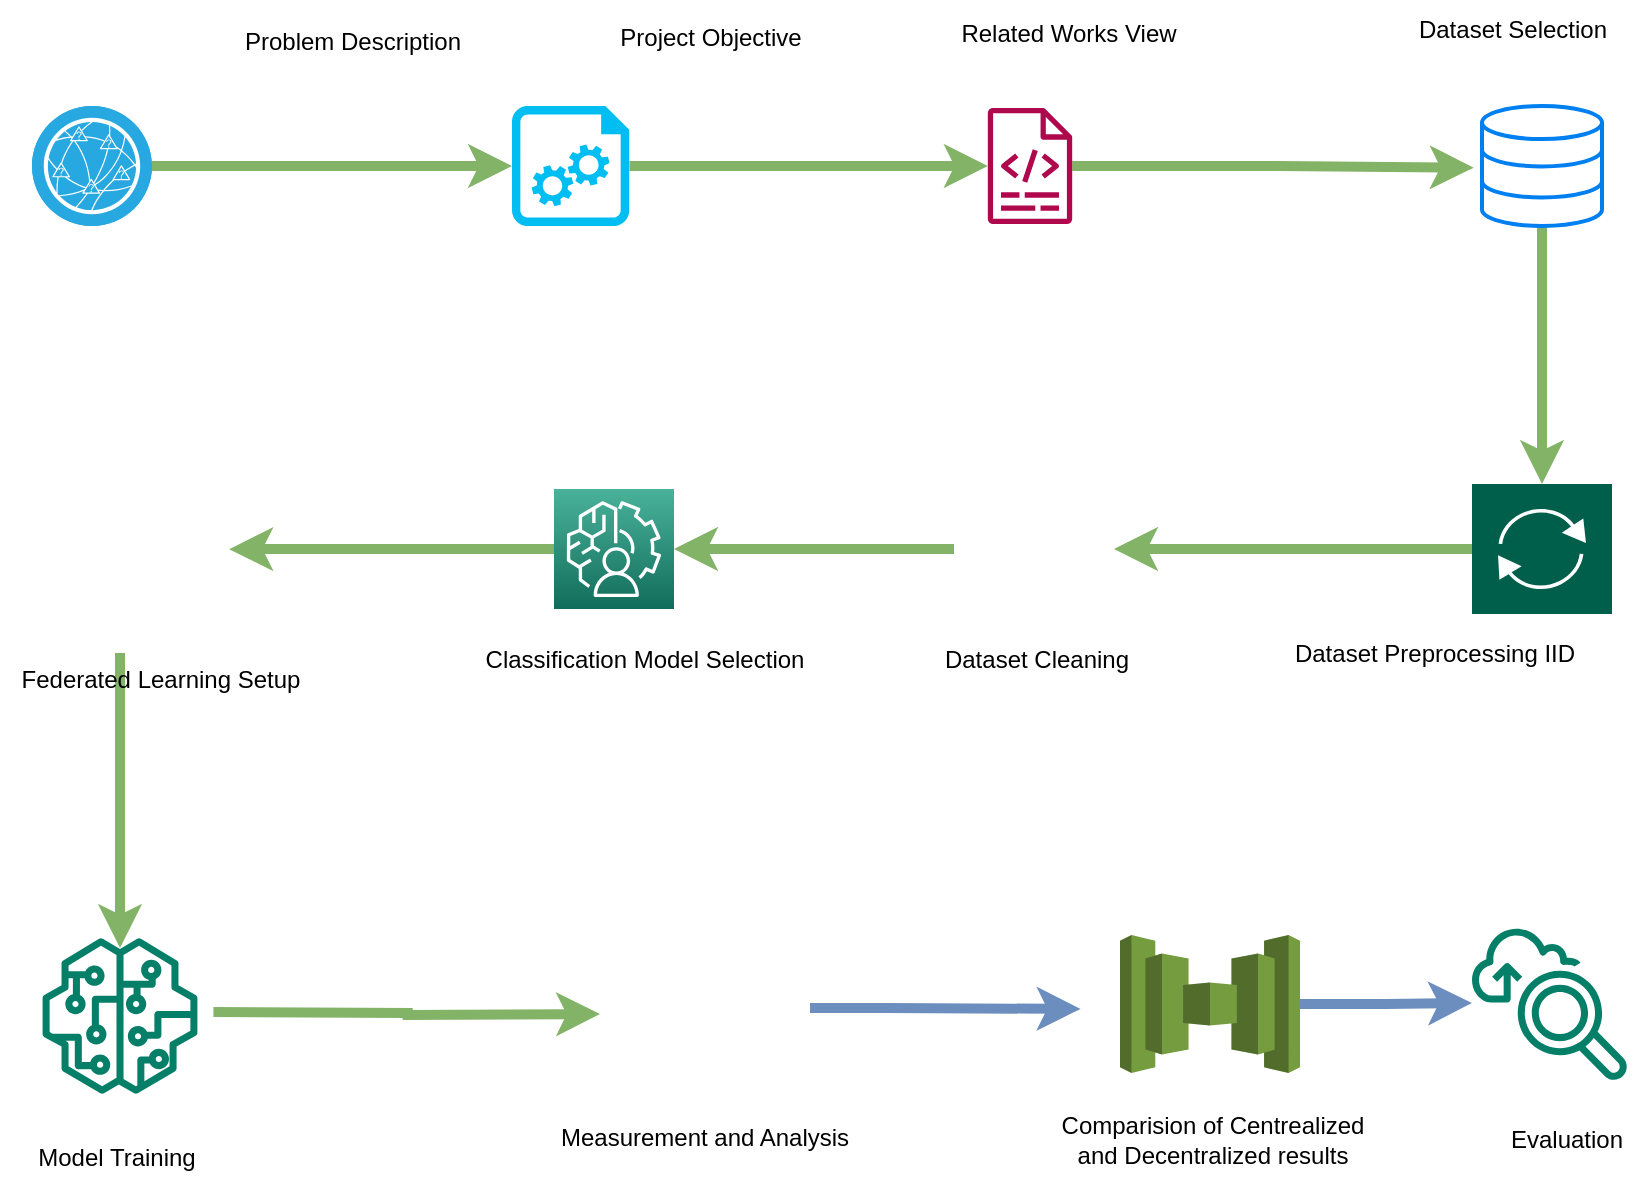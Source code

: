 <mxfile version="21.6.5" type="device">
  <diagram name="Page-1" id="ZtI4r-V55bvlit_4h5KO">
    <mxGraphModel dx="2135" dy="866" grid="1" gridSize="10" guides="1" tooltips="1" connect="1" arrows="1" fold="1" page="1" pageScale="1" pageWidth="850" pageHeight="1100" math="0" shadow="0">
      <root>
        <mxCell id="0" />
        <mxCell id="1" parent="0" />
        <mxCell id="3gGa0sXZjqCmznwwwbql-11" style="edgeStyle=orthogonalEdgeStyle;rounded=0;orthogonalLoop=1;jettySize=auto;html=1;entryX=0;entryY=0.5;entryDx=0;entryDy=0;entryPerimeter=0;fillColor=#d5e8d4;strokeColor=#82b366;strokeWidth=5;" edge="1" parent="1" source="3gGa0sXZjqCmznwwwbql-3" target="3gGa0sXZjqCmznwwwbql-5">
          <mxGeometry relative="1" as="geometry" />
        </mxCell>
        <mxCell id="3gGa0sXZjqCmznwwwbql-3" value="" style="fillColor=#28A8E0;verticalLabelPosition=bottom;sketch=0;html=1;strokeColor=#ffffff;verticalAlign=top;align=center;points=[[0.145,0.145,0],[0.5,0,0],[0.855,0.145,0],[1,0.5,0],[0.855,0.855,0],[0.5,1,0],[0.145,0.855,0],[0,0.5,0]];pointerEvents=1;shape=mxgraph.cisco_safe.compositeIcon;bgIcon=ellipse;resIcon=mxgraph.cisco_safe.capability.device_profiling;" vertex="1" parent="1">
          <mxGeometry x="-150" y="739" width="60" height="60" as="geometry" />
        </mxCell>
        <mxCell id="3gGa0sXZjqCmznwwwbql-4" value="Problem Description" style="text;html=1;align=center;verticalAlign=middle;resizable=0;points=[];autosize=1;strokeColor=none;fillColor=none;" vertex="1" parent="1">
          <mxGeometry x="-55" y="692" width="130" height="30" as="geometry" />
        </mxCell>
        <mxCell id="3gGa0sXZjqCmznwwwbql-5" value="" style="verticalLabelPosition=bottom;html=1;verticalAlign=top;align=center;strokeColor=none;fillColor=#00BEF2;shape=mxgraph.azure.startup_task;pointerEvents=1;" vertex="1" parent="1">
          <mxGeometry x="90" y="739" width="58.75" height="60" as="geometry" />
        </mxCell>
        <mxCell id="3gGa0sXZjqCmznwwwbql-6" value="Project Objective" style="text;html=1;align=center;verticalAlign=middle;resizable=0;points=[];autosize=1;strokeColor=none;fillColor=none;" vertex="1" parent="1">
          <mxGeometry x="134.38" y="690" width="110" height="30" as="geometry" />
        </mxCell>
        <mxCell id="3gGa0sXZjqCmznwwwbql-7" value="Related Works View" style="text;html=1;align=center;verticalAlign=middle;resizable=0;points=[];autosize=1;strokeColor=none;fillColor=none;" vertex="1" parent="1">
          <mxGeometry x="303" y="688" width="130" height="30" as="geometry" />
        </mxCell>
        <mxCell id="3gGa0sXZjqCmznwwwbql-15" value="" style="edgeStyle=orthogonalEdgeStyle;rounded=0;orthogonalLoop=1;jettySize=auto;html=1;strokeWidth=5;fillColor=#d5e8d4;strokeColor=#82b366;" edge="1" parent="1" source="3gGa0sXZjqCmznwwwbql-9" target="3gGa0sXZjqCmznwwwbql-14">
          <mxGeometry relative="1" as="geometry" />
        </mxCell>
        <mxCell id="3gGa0sXZjqCmznwwwbql-9" value="" style="html=1;verticalLabelPosition=bottom;align=center;labelBackgroundColor=#ffffff;verticalAlign=top;strokeWidth=2;strokeColor=#0080F0;shadow=0;dashed=0;shape=mxgraph.ios7.icons.data;" vertex="1" parent="1">
          <mxGeometry x="575" y="739" width="60" height="60" as="geometry" />
        </mxCell>
        <mxCell id="3gGa0sXZjqCmznwwwbql-10" value="Dataset Selection" style="text;html=1;align=center;verticalAlign=middle;resizable=0;points=[];autosize=1;strokeColor=none;fillColor=none;" vertex="1" parent="1">
          <mxGeometry x="530" y="686" width="120" height="30" as="geometry" />
        </mxCell>
        <mxCell id="3gGa0sXZjqCmznwwwbql-18" style="edgeStyle=orthogonalEdgeStyle;rounded=0;orthogonalLoop=1;jettySize=auto;html=1;strokeWidth=5;fillColor=#d5e8d4;strokeColor=#82b366;" edge="1" parent="1" source="3gGa0sXZjqCmznwwwbql-14" target="3gGa0sXZjqCmznwwwbql-17">
          <mxGeometry relative="1" as="geometry" />
        </mxCell>
        <mxCell id="3gGa0sXZjqCmznwwwbql-14" value="" style="sketch=0;pointerEvents=1;shadow=0;dashed=0;html=1;strokeColor=none;fillColor=#005F4B;labelPosition=center;verticalLabelPosition=bottom;verticalAlign=top;align=center;outlineConnect=0;shape=mxgraph.veeam2.veeam_proxy;" vertex="1" parent="1">
          <mxGeometry x="570" y="928" width="70" height="65" as="geometry" />
        </mxCell>
        <mxCell id="3gGa0sXZjqCmznwwwbql-16" value="Dataset Preprocessing IID" style="text;html=1;align=center;verticalAlign=middle;resizable=0;points=[];autosize=1;strokeColor=none;fillColor=none;" vertex="1" parent="1">
          <mxGeometry x="471" y="998" width="160" height="30" as="geometry" />
        </mxCell>
        <mxCell id="3gGa0sXZjqCmznwwwbql-22" style="edgeStyle=orthogonalEdgeStyle;rounded=0;orthogonalLoop=1;jettySize=auto;html=1;entryX=1;entryY=0.5;entryDx=0;entryDy=0;entryPerimeter=0;fillColor=#d5e8d4;strokeColor=#82b366;strokeWidth=5;" edge="1" parent="1" source="3gGa0sXZjqCmznwwwbql-17" target="3gGa0sXZjqCmznwwwbql-20">
          <mxGeometry relative="1" as="geometry" />
        </mxCell>
        <mxCell id="3gGa0sXZjqCmznwwwbql-17" value="" style="shape=image;verticalLabelPosition=bottom;labelBackgroundColor=default;verticalAlign=top;aspect=fixed;imageAspect=0;image=https://cdn-icons-png.flaticon.com/512/5140/5140039.png;" vertex="1" parent="1">
          <mxGeometry x="311" y="920.5" width="80" height="80" as="geometry" />
        </mxCell>
        <mxCell id="3gGa0sXZjqCmznwwwbql-19" value="Dataset Cleaning" style="text;html=1;align=center;verticalAlign=middle;resizable=0;points=[];autosize=1;strokeColor=none;fillColor=none;" vertex="1" parent="1">
          <mxGeometry x="292" y="1001" width="120" height="30" as="geometry" />
        </mxCell>
        <mxCell id="3gGa0sXZjqCmznwwwbql-32" style="edgeStyle=orthogonalEdgeStyle;rounded=0;orthogonalLoop=1;jettySize=auto;html=1;entryX=0.976;entryY=0.356;entryDx=0;entryDy=0;entryPerimeter=0;fillColor=#d5e8d4;strokeColor=#82b366;strokeWidth=5;" edge="1" parent="1" source="3gGa0sXZjqCmznwwwbql-20" target="3gGa0sXZjqCmznwwwbql-25">
          <mxGeometry relative="1" as="geometry" />
        </mxCell>
        <mxCell id="3gGa0sXZjqCmznwwwbql-20" value="" style="sketch=0;points=[[0,0,0],[0.25,0,0],[0.5,0,0],[0.75,0,0],[1,0,0],[0,1,0],[0.25,1,0],[0.5,1,0],[0.75,1,0],[1,1,0],[0,0.25,0],[0,0.5,0],[0,0.75,0],[1,0.25,0],[1,0.5,0],[1,0.75,0]];outlineConnect=0;fontColor=#232F3E;gradientColor=#4AB29A;gradientDirection=north;fillColor=#116D5B;strokeColor=#ffffff;dashed=0;verticalLabelPosition=bottom;verticalAlign=top;align=center;html=1;fontSize=12;fontStyle=0;aspect=fixed;shape=mxgraph.aws4.resourceIcon;resIcon=mxgraph.aws4.augmented_ai;" vertex="1" parent="1">
          <mxGeometry x="111" y="930.5" width="60" height="60" as="geometry" />
        </mxCell>
        <mxCell id="3gGa0sXZjqCmznwwwbql-21" value="Classification Model Selection" style="text;html=1;align=center;verticalAlign=middle;resizable=0;points=[];autosize=1;strokeColor=none;fillColor=none;" vertex="1" parent="1">
          <mxGeometry x="66" y="1000.5" width="180" height="30" as="geometry" />
        </mxCell>
        <mxCell id="3gGa0sXZjqCmznwwwbql-25" value="" style="shape=image;verticalLabelPosition=bottom;labelBackgroundColor=default;verticalAlign=top;aspect=fixed;imageAspect=0;image=https://tripleblind.com/wp-content/uploads/2021/09/FederatedLearningVSTripleBlind@2x-1500x1000.png;" vertex="1" parent="1">
          <mxGeometry x="-149" y="936.83" width="100" height="66.67" as="geometry" />
        </mxCell>
        <mxCell id="3gGa0sXZjqCmznwwwbql-26" value="" style="edgeStyle=orthogonalEdgeStyle;rounded=0;orthogonalLoop=1;jettySize=auto;html=1;strokeWidth=5;fillColor=#d5e8d4;strokeColor=#82b366;" edge="1" parent="1" source="3gGa0sXZjqCmznwwwbql-5" target="3gGa0sXZjqCmznwwwbql-8">
          <mxGeometry relative="1" as="geometry">
            <mxPoint x="320" y="770" as="targetPoint" />
            <mxPoint x="149" y="770" as="sourcePoint" />
          </mxGeometry>
        </mxCell>
        <mxCell id="3gGa0sXZjqCmznwwwbql-31" style="edgeStyle=orthogonalEdgeStyle;rounded=0;orthogonalLoop=1;jettySize=auto;html=1;entryX=-0.069;entryY=0.514;entryDx=0;entryDy=0;entryPerimeter=0;strokeWidth=5;fillColor=#d5e8d4;strokeColor=#82b366;" edge="1" parent="1" source="3gGa0sXZjqCmznwwwbql-8" target="3gGa0sXZjqCmznwwwbql-9">
          <mxGeometry relative="1" as="geometry" />
        </mxCell>
        <mxCell id="3gGa0sXZjqCmznwwwbql-8" value="" style="sketch=0;outlineConnect=0;fontColor=#232F3E;gradientColor=none;fillColor=#B0084D;strokeColor=none;dashed=0;verticalLabelPosition=bottom;verticalAlign=top;align=center;html=1;fontSize=12;fontStyle=0;aspect=fixed;pointerEvents=1;shape=mxgraph.aws4.logs;" vertex="1" parent="1">
          <mxGeometry x="310" y="740" width="78" height="58" as="geometry" />
        </mxCell>
        <mxCell id="3gGa0sXZjqCmznwwwbql-38" style="edgeStyle=orthogonalEdgeStyle;rounded=0;orthogonalLoop=1;jettySize=auto;html=1;fillColor=#d5e8d4;strokeColor=#82b366;strokeWidth=5;" edge="1" parent="1">
          <mxGeometry relative="1" as="geometry">
            <mxPoint x="-106" y="1160" as="targetPoint" />
            <mxPoint x="-106" y="1012.5" as="sourcePoint" />
          </mxGeometry>
        </mxCell>
        <mxCell id="3gGa0sXZjqCmznwwwbql-33" value="Federated Learning Setup" style="text;html=1;align=center;verticalAlign=middle;resizable=0;points=[];autosize=1;strokeColor=none;fillColor=none;" vertex="1" parent="1">
          <mxGeometry x="-166" y="1010.5" width="160" height="30" as="geometry" />
        </mxCell>
        <mxCell id="3gGa0sXZjqCmznwwwbql-34" value="" style="shape=image;verticalLabelPosition=bottom;labelBackgroundColor=default;verticalAlign=top;aspect=fixed;imageAspect=0;image=https://i.pinimg.com/originals/2a/a5/d0/2aa5d094aa7d2fb9002367a5affa405d.png;" vertex="1" parent="1">
          <mxGeometry x="120" y="1128" width="112" height="112" as="geometry" />
        </mxCell>
        <mxCell id="3gGa0sXZjqCmznwwwbql-36" value="Measurement and Analysis" style="text;html=1;align=center;verticalAlign=middle;resizable=0;points=[];autosize=1;strokeColor=none;fillColor=none;" vertex="1" parent="1">
          <mxGeometry x="101" y="1240" width="170" height="30" as="geometry" />
        </mxCell>
        <mxCell id="3gGa0sXZjqCmznwwwbql-40" style="edgeStyle=orthogonalEdgeStyle;rounded=0;orthogonalLoop=1;jettySize=auto;html=1;entryX=0;entryY=0.75;entryDx=0;entryDy=0;fillColor=#d5e8d4;strokeColor=#82b366;strokeWidth=5;" edge="1" parent="1">
          <mxGeometry relative="1" as="geometry">
            <mxPoint x="-59.288" y="1192" as="sourcePoint" />
            <mxPoint x="134" y="1193" as="targetPoint" />
          </mxGeometry>
        </mxCell>
        <mxCell id="3gGa0sXZjqCmznwwwbql-37" value="" style="sketch=0;outlineConnect=0;fontColor=#232F3E;gradientColor=none;fillColor=#067F68;strokeColor=none;dashed=0;verticalLabelPosition=bottom;verticalAlign=top;align=center;html=1;fontSize=12;fontStyle=0;aspect=fixed;pointerEvents=1;shape=mxgraph.aws4.sagemaker_model;" vertex="1" parent="1">
          <mxGeometry x="-145" y="1155" width="78" height="78" as="geometry" />
        </mxCell>
        <mxCell id="3gGa0sXZjqCmznwwwbql-39" value="Model Training" style="text;html=1;align=center;verticalAlign=middle;resizable=0;points=[];autosize=1;strokeColor=none;fillColor=none;" vertex="1" parent="1">
          <mxGeometry x="-158" y="1250" width="100" height="30" as="geometry" />
        </mxCell>
        <mxCell id="3gGa0sXZjqCmznwwwbql-52" value="" style="edgeStyle=orthogonalEdgeStyle;rounded=0;orthogonalLoop=1;jettySize=auto;html=1;fillColor=#dae8fc;strokeColor=#6c8ebf;strokeWidth=5;" edge="1" parent="1" source="3gGa0sXZjqCmznwwwbql-42" target="3gGa0sXZjqCmznwwwbql-49">
          <mxGeometry relative="1" as="geometry" />
        </mxCell>
        <mxCell id="3gGa0sXZjqCmznwwwbql-42" value="" style="outlineConnect=0;dashed=0;verticalLabelPosition=bottom;verticalAlign=top;align=center;html=1;shape=mxgraph.aws3.connect;fillColor=#759C3E;gradientColor=none;" vertex="1" parent="1">
          <mxGeometry x="394" y="1153.5" width="90" height="69" as="geometry" />
        </mxCell>
        <mxCell id="3gGa0sXZjqCmznwwwbql-43" value="Comparision of Centrealized &lt;br&gt;and Decentralized results" style="text;html=1;align=center;verticalAlign=middle;resizable=0;points=[];autosize=1;strokeColor=none;fillColor=none;" vertex="1" parent="1">
          <mxGeometry x="355" y="1236" width="170" height="40" as="geometry" />
        </mxCell>
        <mxCell id="3gGa0sXZjqCmznwwwbql-47" style="edgeStyle=orthogonalEdgeStyle;rounded=0;orthogonalLoop=1;jettySize=auto;html=1;entryX=0;entryY=0.75;entryDx=0;entryDy=0;fillColor=#dae8fc;strokeColor=#6c8ebf;strokeWidth=5;" edge="1" parent="1">
          <mxGeometry relative="1" as="geometry">
            <mxPoint x="239" y="1190" as="sourcePoint" />
            <mxPoint x="374.29" y="1190.47" as="targetPoint" />
            <Array as="points">
              <mxPoint x="278" y="1189.21" />
              <mxPoint x="278" y="1190.21" />
            </Array>
          </mxGeometry>
        </mxCell>
        <mxCell id="3gGa0sXZjqCmznwwwbql-49" value="" style="sketch=0;outlineConnect=0;fontColor=#232F3E;gradientColor=none;fillColor=#067F68;strokeColor=none;dashed=0;verticalLabelPosition=bottom;verticalAlign=top;align=center;html=1;fontSize=12;fontStyle=0;aspect=fixed;shape=mxgraph.aws4.application_discovery_service_migration_evaluator_collector;" vertex="1" parent="1">
          <mxGeometry x="570" y="1148.5" width="78" height="78" as="geometry" />
        </mxCell>
        <mxCell id="3gGa0sXZjqCmznwwwbql-50" value="Evaluation" style="text;html=1;align=center;verticalAlign=middle;resizable=0;points=[];autosize=1;strokeColor=none;fillColor=none;" vertex="1" parent="1">
          <mxGeometry x="577" y="1241" width="80" height="30" as="geometry" />
        </mxCell>
      </root>
    </mxGraphModel>
  </diagram>
</mxfile>
